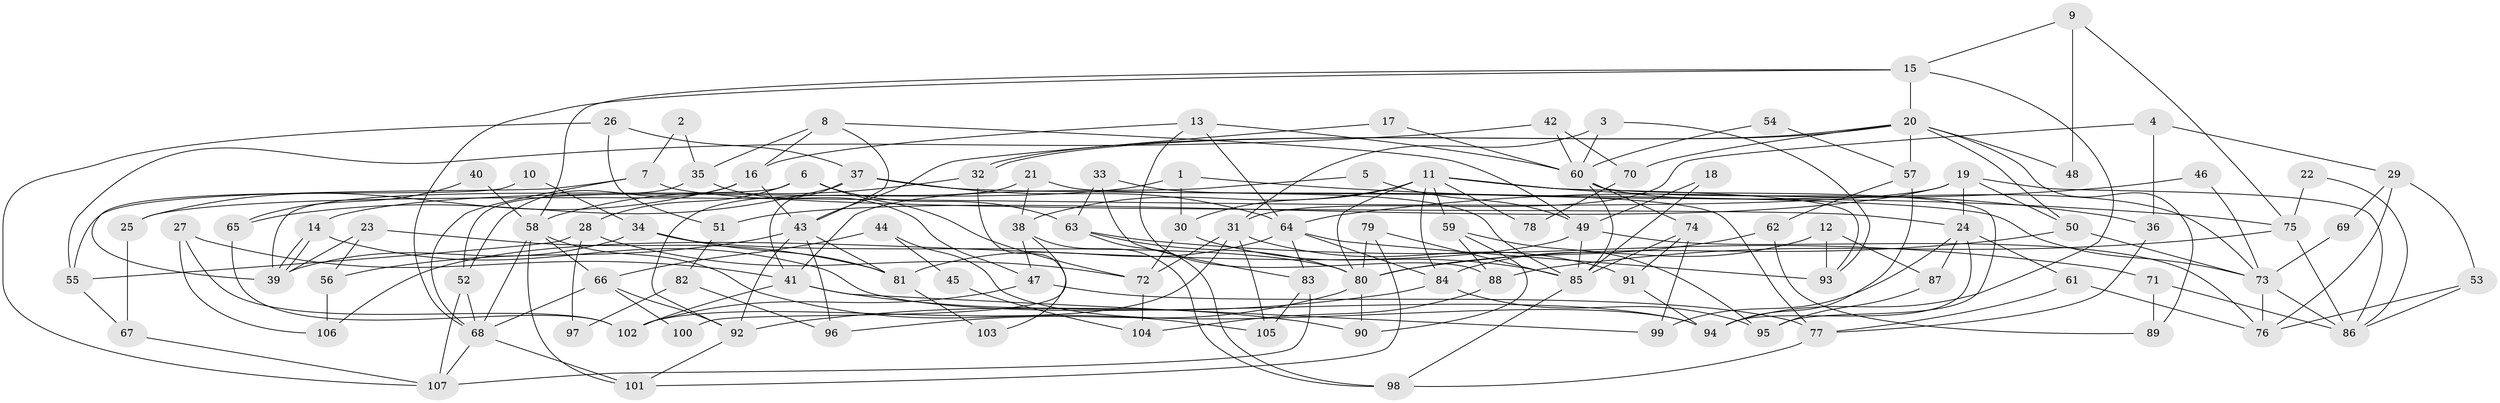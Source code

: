 // coarse degree distribution, {6: 0.1111111111111111, 4: 0.1388888888888889, 3: 0.1388888888888889, 12: 0.1111111111111111, 10: 0.08333333333333333, 7: 0.05555555555555555, 19: 0.027777777777777776, 2: 0.1388888888888889, 9: 0.027777777777777776, 5: 0.08333333333333333, 11: 0.027777777777777776, 8: 0.027777777777777776, 13: 0.027777777777777776}
// Generated by graph-tools (version 1.1) at 2025/18/03/04/25 18:18:47]
// undirected, 107 vertices, 214 edges
graph export_dot {
graph [start="1"]
  node [color=gray90,style=filled];
  1;
  2;
  3;
  4;
  5;
  6;
  7;
  8;
  9;
  10;
  11;
  12;
  13;
  14;
  15;
  16;
  17;
  18;
  19;
  20;
  21;
  22;
  23;
  24;
  25;
  26;
  27;
  28;
  29;
  30;
  31;
  32;
  33;
  34;
  35;
  36;
  37;
  38;
  39;
  40;
  41;
  42;
  43;
  44;
  45;
  46;
  47;
  48;
  49;
  50;
  51;
  52;
  53;
  54;
  55;
  56;
  57;
  58;
  59;
  60;
  61;
  62;
  63;
  64;
  65;
  66;
  67;
  68;
  69;
  70;
  71;
  72;
  73;
  74;
  75;
  76;
  77;
  78;
  79;
  80;
  81;
  82;
  83;
  84;
  85;
  86;
  87;
  88;
  89;
  90;
  91;
  92;
  93;
  94;
  95;
  96;
  97;
  98;
  99;
  100;
  101;
  102;
  103;
  104;
  105;
  106;
  107;
  1 -- 14;
  1 -- 75;
  1 -- 30;
  2 -- 35;
  2 -- 7;
  3 -- 31;
  3 -- 60;
  3 -- 93;
  4 -- 29;
  4 -- 31;
  4 -- 36;
  5 -- 49;
  5 -- 41;
  6 -- 28;
  6 -- 39;
  6 -- 63;
  6 -- 72;
  7 -- 24;
  7 -- 68;
  7 -- 55;
  8 -- 16;
  8 -- 35;
  8 -- 43;
  8 -- 49;
  9 -- 15;
  9 -- 75;
  9 -- 48;
  10 -- 39;
  10 -- 34;
  11 -- 93;
  11 -- 84;
  11 -- 30;
  11 -- 36;
  11 -- 38;
  11 -- 59;
  11 -- 78;
  11 -- 80;
  12 -- 93;
  12 -- 84;
  12 -- 87;
  13 -- 64;
  13 -- 16;
  13 -- 60;
  13 -- 88;
  14 -- 39;
  14 -- 39;
  14 -- 94;
  15 -- 20;
  15 -- 58;
  15 -- 68;
  15 -- 94;
  16 -- 52;
  16 -- 43;
  16 -- 25;
  17 -- 60;
  17 -- 43;
  18 -- 85;
  18 -- 49;
  19 -- 86;
  19 -- 24;
  19 -- 25;
  19 -- 50;
  19 -- 51;
  20 -- 32;
  20 -- 32;
  20 -- 50;
  20 -- 48;
  20 -- 57;
  20 -- 70;
  20 -- 89;
  21 -- 92;
  21 -- 38;
  21 -- 77;
  22 -- 86;
  22 -- 75;
  23 -- 56;
  23 -- 39;
  23 -- 81;
  24 -- 94;
  24 -- 99;
  24 -- 61;
  24 -- 87;
  25 -- 67;
  26 -- 37;
  26 -- 107;
  26 -- 51;
  27 -- 102;
  27 -- 41;
  27 -- 106;
  28 -- 72;
  28 -- 55;
  28 -- 97;
  29 -- 53;
  29 -- 76;
  29 -- 69;
  30 -- 72;
  30 -- 85;
  31 -- 72;
  31 -- 105;
  31 -- 91;
  31 -- 102;
  32 -- 58;
  32 -- 103;
  33 -- 63;
  33 -- 85;
  33 -- 83;
  34 -- 81;
  34 -- 80;
  34 -- 39;
  35 -- 47;
  35 -- 52;
  36 -- 77;
  37 -- 41;
  37 -- 73;
  37 -- 64;
  37 -- 65;
  38 -- 98;
  38 -- 47;
  38 -- 100;
  40 -- 65;
  40 -- 58;
  41 -- 90;
  41 -- 102;
  41 -- 99;
  42 -- 55;
  42 -- 60;
  42 -- 70;
  43 -- 92;
  43 -- 56;
  43 -- 81;
  43 -- 96;
  44 -- 94;
  44 -- 66;
  44 -- 45;
  45 -- 104;
  46 -- 64;
  46 -- 73;
  47 -- 77;
  47 -- 102;
  49 -- 85;
  49 -- 76;
  49 -- 106;
  50 -- 73;
  50 -- 80;
  51 -- 82;
  52 -- 68;
  52 -- 107;
  53 -- 86;
  53 -- 76;
  54 -- 57;
  54 -- 60;
  55 -- 67;
  56 -- 106;
  57 -- 94;
  57 -- 62;
  58 -- 101;
  58 -- 68;
  58 -- 66;
  58 -- 105;
  59 -- 95;
  59 -- 88;
  59 -- 90;
  60 -- 85;
  60 -- 73;
  60 -- 74;
  60 -- 95;
  61 -- 77;
  61 -- 76;
  62 -- 80;
  62 -- 89;
  63 -- 80;
  63 -- 71;
  63 -- 98;
  64 -- 81;
  64 -- 83;
  64 -- 84;
  64 -- 93;
  65 -- 102;
  66 -- 92;
  66 -- 68;
  66 -- 100;
  67 -- 107;
  68 -- 101;
  68 -- 107;
  69 -- 73;
  70 -- 78;
  71 -- 89;
  71 -- 86;
  72 -- 104;
  73 -- 76;
  73 -- 86;
  74 -- 85;
  74 -- 91;
  74 -- 99;
  75 -- 86;
  75 -- 88;
  77 -- 98;
  79 -- 80;
  79 -- 85;
  79 -- 101;
  80 -- 90;
  80 -- 96;
  81 -- 103;
  82 -- 96;
  82 -- 97;
  83 -- 105;
  83 -- 107;
  84 -- 95;
  84 -- 92;
  85 -- 98;
  87 -- 95;
  88 -- 104;
  91 -- 94;
  92 -- 101;
}
